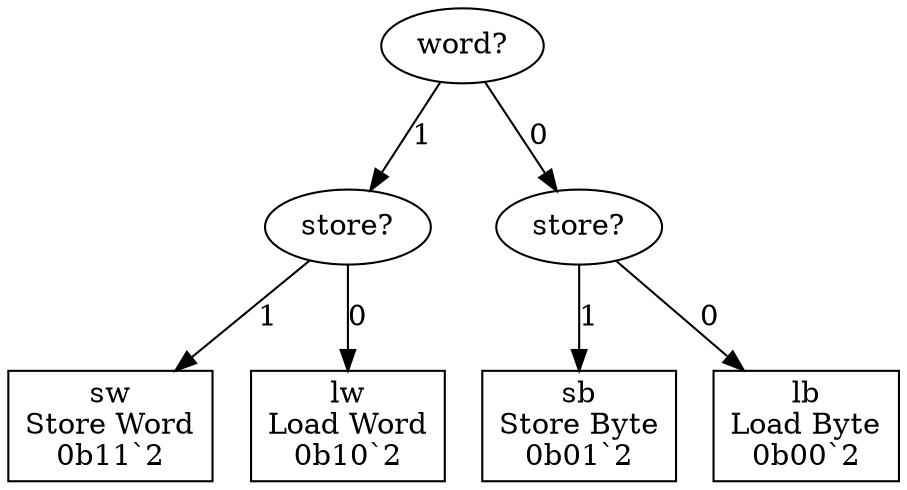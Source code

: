 digraph "Format rri" {
  "word_1019694" [label = "word?", shape = ellipse];
  "word_1019694" -> "store_888754" [label = "1"];
  "word_1019694" -> "store_3203235" [label = "0"];
  "store_888754" [label = "store?", shape = ellipse];
  "store_888754" -> "sw_14565502" [label = "1"];
  "store_888754" -> "lw_13753362" [label = "0"];
  "sw_14565502" [label = "sw
Store Word
0b11`2", shape = rectangle];
  "lw_13753362" [label = "lw
Load Word
0b10`2", shape = rectangle];
  "store_3203235" [label = "store?", shape = ellipse];
  "store_3203235" -> "sb_10225307" [label = "1"];
  "store_3203235" -> "lb_1820023" [label = "0"];
  "sb_10225307" [label = "sb
Store Byte
0b01`2", shape = rectangle];
  "lb_1820023" [label = "lb
Load Byte
0b00`2", shape = rectangle];
}
